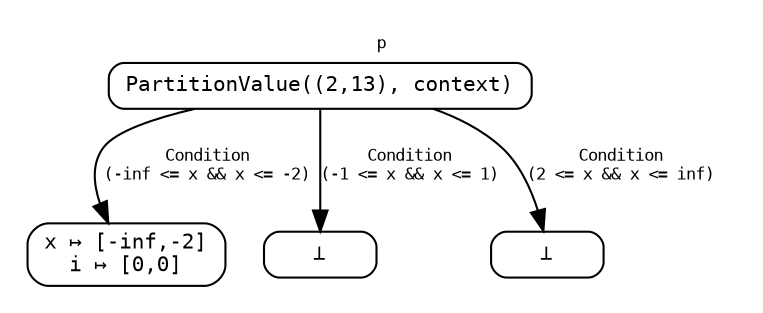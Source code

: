 digraph PartitionValue {
	margin=0.01;
	fontsize=8.0;
	fontname="Monospace";
	color=white;

	node [fontsize=10.0, height=0.3, shape=record, style=rounded, fontname="Monospace"];
	edge [fontsize=8.0, fontname="Monospace"];

	subgraph cluster_p {
		color=white;
		label="p";

		i0 -> i1 [label="Condition\n(-inf <= x && x <= -2)"];
		i0 -> i2 [label="Condition\n(-1 \<= x && x \<= 1)"];
		i0 -> i3 [label="Condition\n(2 <= x && x <= inf)"];

		i0 [label="PartitionValue((2,13), context)"];
		i1 [label="x ↦ [-inf,-2]\ni ↦ [0,0]"];
		i2 [label="⊥"];
		i3 [label="⊥"];
	}
}
